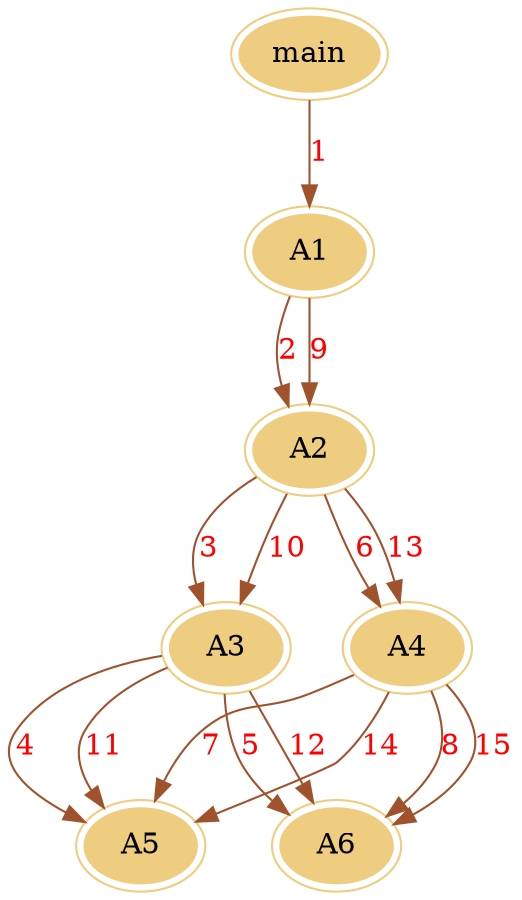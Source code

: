 digraph G {
    /*初始化节点和边的颜色*/
    node [peripheries=2 style=filled color="#eecc80"]
    edge [color="sienna" fontcolor="red"]
main -> A1[label=1];
A1 -> A2[label=2];
A2 -> A3[label=3];
A3 -> A5[label=4];
A3 -> A6[label=5];
A2 -> A4[label=6];
A4 -> A5[label=7];
A4 -> A6[label=8];
A1 -> A2[label=9];
A2 -> A3[label=10];
A3 -> A5[label=11];
A3 -> A6[label=12];
A2 -> A4[label=13];
A4 -> A5[label=14];
A4 -> A6[label=15];

}